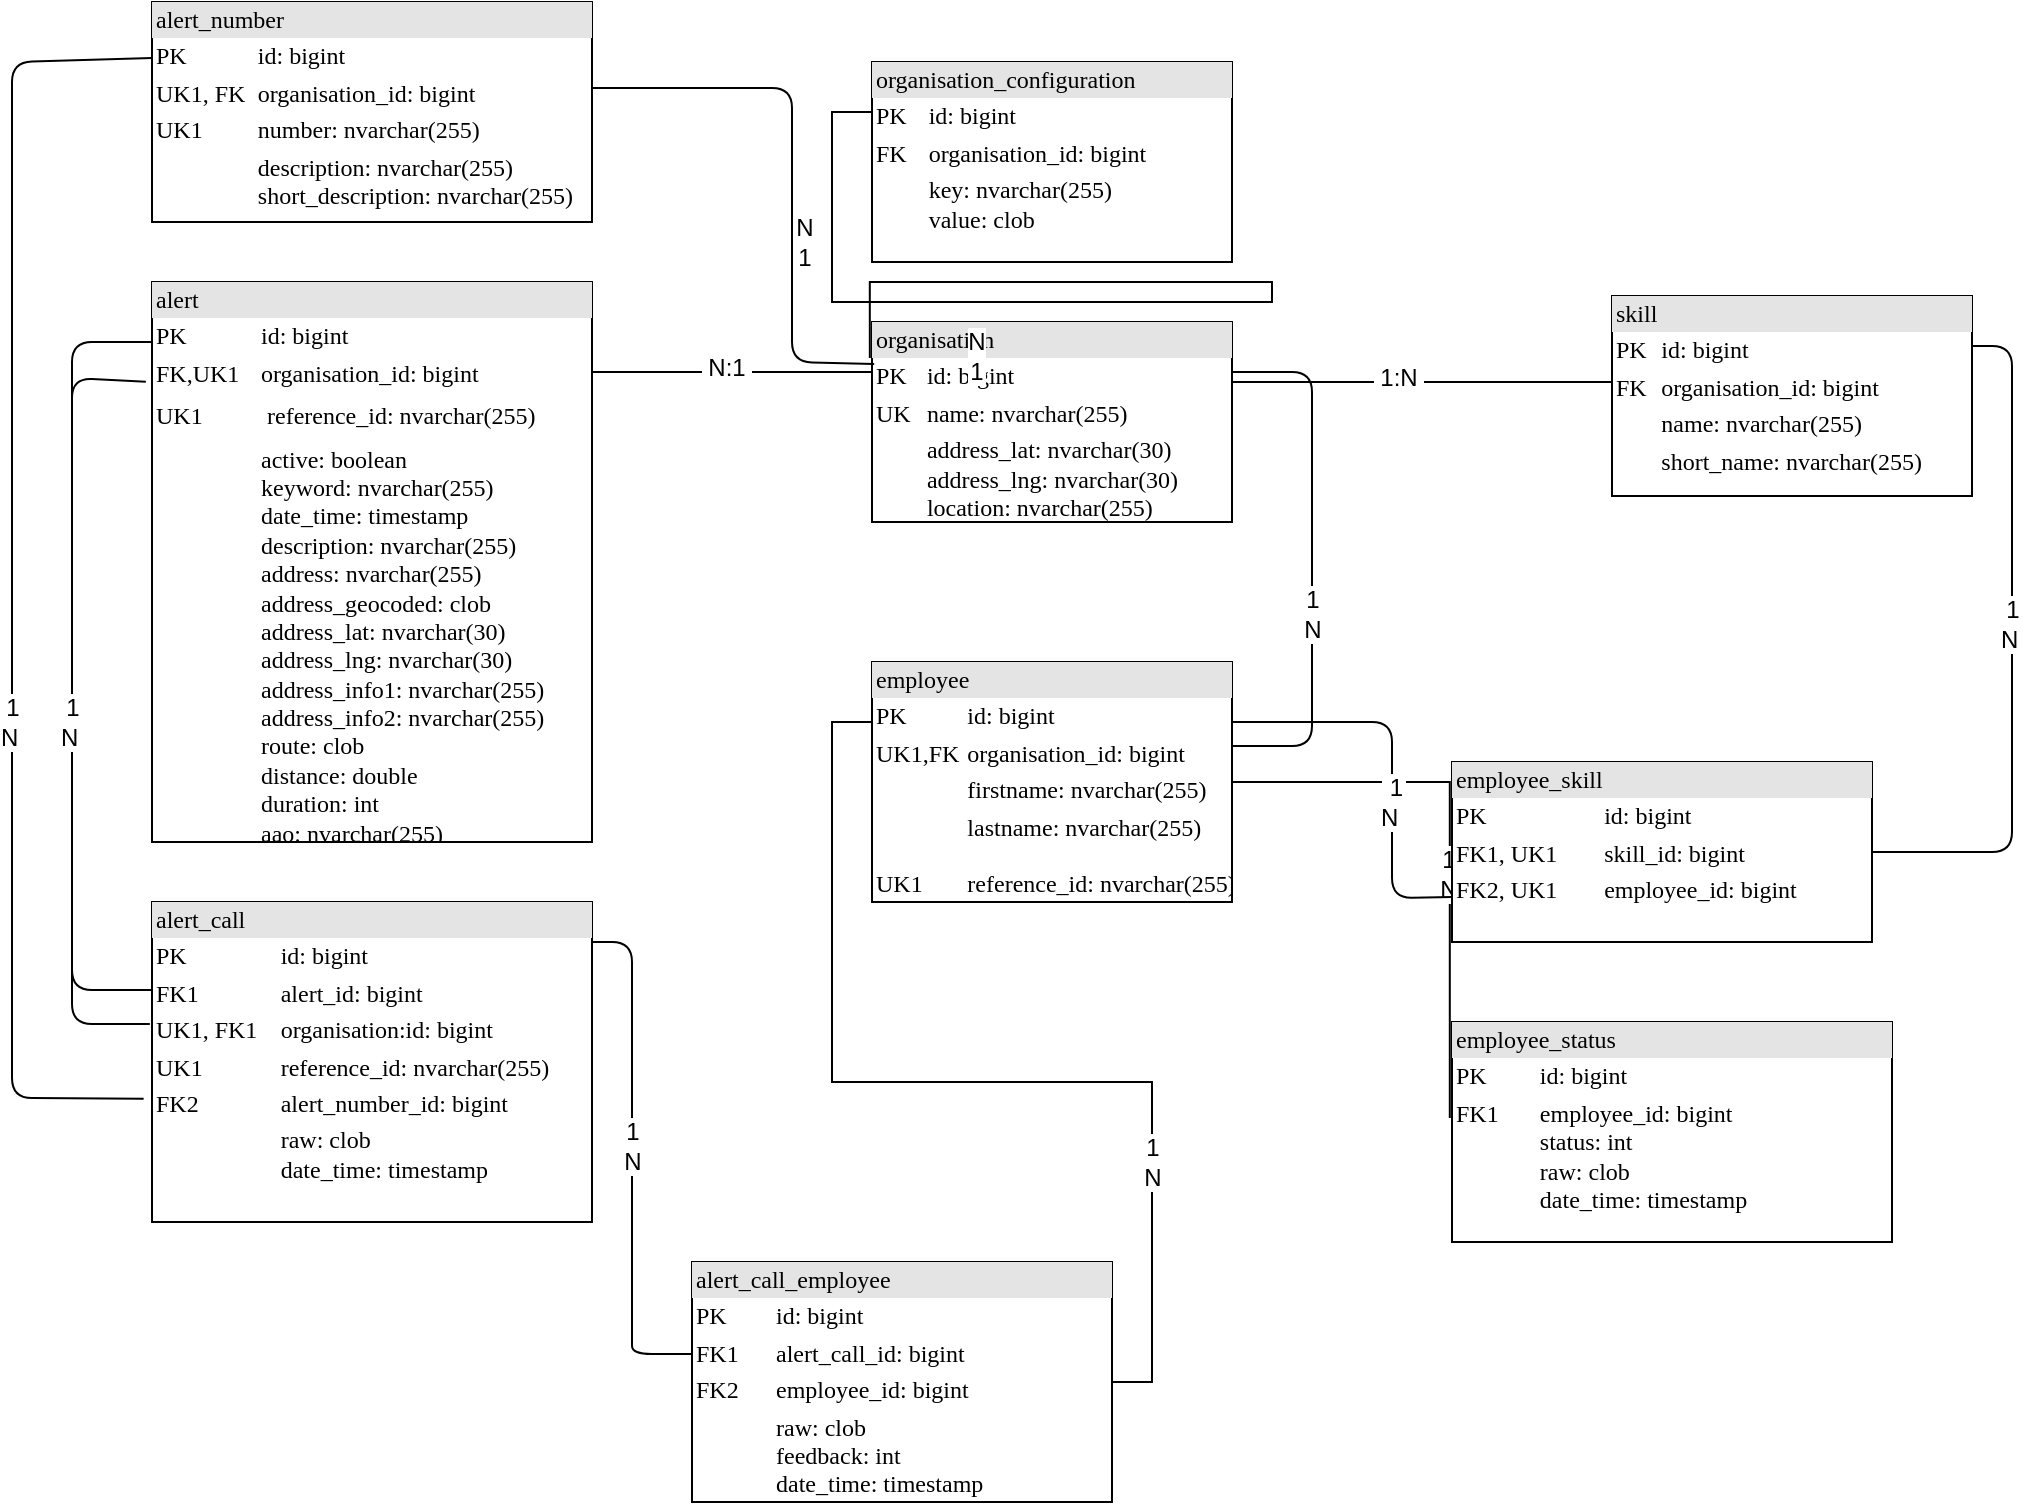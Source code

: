 <mxfile version="11.2.5" type="device" pages="1"><diagram name="Page-1" id="2ca16b54-16f6-2749-3443-fa8db7711227"><mxGraphModel dx="1020" dy="2042" grid="1" gridSize="10" guides="1" tooltips="1" connect="1" arrows="1" fold="1" page="1" pageScale="1" pageWidth="1100" pageHeight="850" background="#ffffff" math="0" shadow="0"><root><mxCell id="0"/><mxCell id="1" parent="0"/><mxCell id="2ed32ef02a7f4228-1" value="&lt;div style=&quot;box-sizing: border-box ; width: 100% ; background: #e4e4e4 ; padding: 2px&quot;&gt;alert&lt;/div&gt;&lt;table style=&quot;width: 100% ; font-size: 1em&quot; cellpadding=&quot;2&quot; cellspacing=&quot;0&quot;&gt;&lt;tbody&gt;&lt;tr&gt;&lt;td&gt;PK&lt;/td&gt;&lt;td&gt;id: bigint&lt;/td&gt;&lt;/tr&gt;&lt;tr&gt;&lt;td&gt;FK,UK1&lt;/td&gt;&lt;td&gt;organisation_id: bigint&lt;/td&gt;&lt;/tr&gt;&lt;tr&gt;&lt;td&gt;UK1&lt;/td&gt;&lt;td&gt;&lt;table&gt;&lt;tbody&gt;&lt;tr&gt;&lt;td&gt;reference_id: nvarchar(255)&lt;/td&gt;&lt;/tr&gt;&lt;/tbody&gt;&lt;/table&gt;&lt;/td&gt;&lt;/tr&gt;&lt;tr&gt;&lt;td&gt;&lt;/td&gt;&lt;td&gt;active: boolean&lt;br&gt;keyword: nvarchar(255)&lt;br&gt;date_time: timestamp&lt;br&gt;description: nvarchar(255)&lt;br&gt;address: nvarchar(255)&lt;br&gt;address_geocoded: clob&lt;br&gt;address_lat: nvarchar(30)&lt;br&gt;address_lng: nvarchar(30)&lt;br&gt;address_info1: nvarchar(255)&lt;br&gt;address_info2: nvarchar(255)&lt;br&gt;route: clob&lt;br&gt;distance: double&lt;br&gt;duration: int&lt;br&gt;aao: nvarchar(255)&lt;br&gt;&lt;br&gt;&lt;br&gt;&lt;br&gt;&lt;/td&gt;&lt;/tr&gt;&lt;/tbody&gt;&lt;/table&gt;" style="verticalAlign=top;align=left;overflow=fill;html=1;rounded=0;shadow=0;comic=0;labelBackgroundColor=none;strokeColor=#000000;strokeWidth=1;fillColor=#ffffff;fontFamily=Verdana;fontSize=12;fontColor=#000000;" parent="1" vertex="1"><mxGeometry x="120" y="70" width="220" height="280" as="geometry"/></mxCell><mxCell id="GwbSQcHrCiLMhPatv_Sz-1" value="&lt;div style=&quot;box-sizing: border-box ; width: 100% ; background: #e4e4e4 ; padding: 2px&quot;&gt;organisation&lt;/div&gt;&lt;table style=&quot;width: 100% ; font-size: 1em&quot; cellpadding=&quot;2&quot; cellspacing=&quot;0&quot;&gt;&lt;tbody&gt;&lt;tr&gt;&lt;td&gt;PK&lt;/td&gt;&lt;td&gt;id: bigint&lt;/td&gt;&lt;/tr&gt;&lt;tr&gt;&lt;td&gt;UK&lt;/td&gt;&lt;td&gt;name: nvarchar(255)&lt;/td&gt;&lt;/tr&gt;&lt;tr&gt;&lt;td&gt;&lt;/td&gt;&lt;td&gt;address_lat: nvarchar(30)&lt;br&gt;address_lng: nvarchar(30)&lt;br&gt;location: nvarchar(255)&lt;br&gt;&lt;br&gt;&lt;/td&gt;&lt;/tr&gt;&lt;/tbody&gt;&lt;/table&gt;" style="verticalAlign=top;align=left;overflow=fill;html=1;rounded=0;shadow=0;comic=0;labelBackgroundColor=none;strokeColor=#000000;strokeWidth=1;fillColor=#ffffff;fontFamily=Verdana;fontSize=12;fontColor=#000000;" parent="1" vertex="1"><mxGeometry x="480" y="90" width="180" height="100" as="geometry"/></mxCell><mxCell id="GwbSQcHrCiLMhPatv_Sz-2" value="" style="endArrow=none;html=1;entryX=0;entryY=0.25;entryDx=0;entryDy=0;" parent="1" target="GwbSQcHrCiLMhPatv_Sz-1" edge="1"><mxGeometry width="50" height="50" relative="1" as="geometry"><mxPoint x="340" y="115" as="sourcePoint"/><mxPoint x="170" y="350" as="targetPoint"/></mxGeometry></mxCell><mxCell id="GwbSQcHrCiLMhPatv_Sz-3" value="&amp;nbsp;N:1&amp;nbsp;" style="text;html=1;resizable=0;points=[];align=center;verticalAlign=middle;labelBackgroundColor=#ffffff;" parent="GwbSQcHrCiLMhPatv_Sz-2" vertex="1" connectable="0"><mxGeometry x="-0.356" y="2" relative="1" as="geometry"><mxPoint x="22" as="offset"/></mxGeometry></mxCell><mxCell id="GwbSQcHrCiLMhPatv_Sz-20" style="edgeStyle=orthogonalEdgeStyle;rounded=0;orthogonalLoop=1;jettySize=auto;html=1;endArrow=none;endFill=0;entryX=1;entryY=0.5;entryDx=0;entryDy=0;exitX=0;exitY=0.25;exitDx=0;exitDy=0;" parent="1" source="GwbSQcHrCiLMhPatv_Sz-4" target="GwbSQcHrCiLMhPatv_Sz-16" edge="1"><mxGeometry relative="1" as="geometry"><mxPoint x="680" y="640" as="targetPoint"/></mxGeometry></mxCell><mxCell id="GwbSQcHrCiLMhPatv_Sz-21" value="1&lt;br&gt;N&lt;br&gt;" style="text;html=1;resizable=0;points=[];align=center;verticalAlign=middle;labelBackgroundColor=#ffffff;" parent="GwbSQcHrCiLMhPatv_Sz-20" vertex="1" connectable="0"><mxGeometry x="0.729" y="2" relative="1" as="geometry"><mxPoint x="-2" y="-58" as="offset"/></mxGeometry></mxCell><mxCell id="OxnG5iULJfD0xrcr_AW4-2" style="edgeStyle=orthogonalEdgeStyle;rounded=0;orthogonalLoop=1;jettySize=auto;html=1;exitX=1;exitY=0.5;exitDx=0;exitDy=0;entryX=-0.005;entryY=0.436;entryDx=0;entryDy=0;endArrow=none;endFill=0;entryPerimeter=0;" edge="1" parent="1" source="GwbSQcHrCiLMhPatv_Sz-4" target="OxnG5iULJfD0xrcr_AW4-1"><mxGeometry relative="1" as="geometry"/></mxCell><mxCell id="OxnG5iULJfD0xrcr_AW4-3" value="1&lt;br&gt;N" style="text;html=1;resizable=0;points=[];align=center;verticalAlign=middle;labelBackgroundColor=#ffffff;" vertex="1" connectable="0" parent="OxnG5iULJfD0xrcr_AW4-2"><mxGeometry x="0.116" y="-1" relative="1" as="geometry"><mxPoint as="offset"/></mxGeometry></mxCell><mxCell id="GwbSQcHrCiLMhPatv_Sz-4" value="&lt;div style=&quot;box-sizing: border-box ; width: 100% ; background: #e4e4e4 ; padding: 2px&quot;&gt;employee&lt;/div&gt;&lt;table style=&quot;width: 100% ; font-size: 1em&quot; cellpadding=&quot;2&quot; cellspacing=&quot;0&quot;&gt;&lt;tbody&gt;&lt;tr&gt;&lt;td&gt;PK&lt;/td&gt;&lt;td&gt;id: bigint&lt;/td&gt;&lt;/tr&gt;&lt;tr&gt;&lt;td&gt;UK1,FK&lt;/td&gt;&lt;td&gt;organisation_id: bigint&lt;br&gt;&lt;/td&gt;&lt;/tr&gt;&lt;tr&gt;&lt;td&gt;&lt;br&gt;&lt;/td&gt;&lt;td&gt;firstname: nvarchar(255)&lt;/td&gt;&lt;/tr&gt;&lt;tr&gt;&lt;td&gt;UK1&lt;/td&gt;&lt;td&gt;lastname: nvarchar(255)&lt;br&gt;&lt;br&gt;reference_id: nvarchar(255)&lt;br&gt;&lt;br&gt;&lt;br&gt;&lt;/td&gt;&lt;/tr&gt;&lt;/tbody&gt;&lt;/table&gt;" style="verticalAlign=top;align=left;overflow=fill;html=1;rounded=0;shadow=0;comic=0;labelBackgroundColor=none;strokeColor=#000000;strokeWidth=1;fillColor=#ffffff;fontFamily=Verdana;fontSize=12;fontColor=#000000;" parent="1" vertex="1"><mxGeometry x="480" y="260" width="180" height="120" as="geometry"/></mxCell><mxCell id="GwbSQcHrCiLMhPatv_Sz-5" value="" style="endArrow=none;html=1;entryX=1;entryY=0.25;entryDx=0;entryDy=0;" parent="1" target="GwbSQcHrCiLMhPatv_Sz-1" edge="1"><mxGeometry width="50" height="50" relative="1" as="geometry"><mxPoint x="660" y="302" as="sourcePoint"/><mxPoint x="490" y="125" as="targetPoint"/><Array as="points"><mxPoint x="700" y="302"/><mxPoint x="700" y="115"/></Array></mxGeometry></mxCell><mxCell id="GwbSQcHrCiLMhPatv_Sz-6" value="1&lt;br&gt;N&lt;br&gt;" style="text;html=1;resizable=0;points=[];align=center;verticalAlign=middle;labelBackgroundColor=#ffffff;" parent="GwbSQcHrCiLMhPatv_Sz-5" vertex="1" connectable="0"><mxGeometry x="-0.356" y="2" relative="1" as="geometry"><mxPoint x="2" y="-20.5" as="offset"/></mxGeometry></mxCell><mxCell id="GwbSQcHrCiLMhPatv_Sz-8" value="&lt;div style=&quot;box-sizing: border-box ; width: 100% ; background: #e4e4e4 ; padding: 2px&quot;&gt;skill&lt;/div&gt;&lt;table style=&quot;width: 100% ; font-size: 1em&quot; cellpadding=&quot;2&quot; cellspacing=&quot;0&quot;&gt;&lt;tbody&gt;&lt;tr&gt;&lt;td&gt;PK&lt;/td&gt;&lt;td&gt;id: bigint&lt;/td&gt;&lt;/tr&gt;&lt;tr&gt;&lt;td&gt;FK&lt;/td&gt;&lt;td&gt;organisation_id: bigint&lt;br&gt;&lt;/td&gt;&lt;/tr&gt;&lt;tr&gt;&lt;td&gt;&lt;br&gt;&lt;/td&gt;&lt;td&gt;name: nvarchar(255)&lt;/td&gt;&lt;/tr&gt;&lt;tr&gt;&lt;td&gt;&lt;/td&gt;&lt;td&gt;short_name: nvarchar(255)&lt;br&gt;&lt;br&gt;&lt;br&gt;&lt;/td&gt;&lt;/tr&gt;&lt;/tbody&gt;&lt;/table&gt;" style="verticalAlign=top;align=left;overflow=fill;html=1;rounded=0;shadow=0;comic=0;labelBackgroundColor=none;strokeColor=#000000;strokeWidth=1;fillColor=#ffffff;fontFamily=Verdana;fontSize=12;fontColor=#000000;" parent="1" vertex="1"><mxGeometry x="850" y="77" width="180" height="100" as="geometry"/></mxCell><mxCell id="GwbSQcHrCiLMhPatv_Sz-9" value="" style="endArrow=none;html=1;entryX=0;entryY=0.43;entryDx=0;entryDy=0;entryPerimeter=0;" parent="1" target="GwbSQcHrCiLMhPatv_Sz-8" edge="1"><mxGeometry width="50" height="50" relative="1" as="geometry"><mxPoint x="660" y="120" as="sourcePoint"/><mxPoint x="840" y="120" as="targetPoint"/></mxGeometry></mxCell><mxCell id="GwbSQcHrCiLMhPatv_Sz-10" value="&amp;nbsp;1:N&amp;nbsp;" style="text;html=1;resizable=0;points=[];align=center;verticalAlign=middle;labelBackgroundColor=#ffffff;" parent="GwbSQcHrCiLMhPatv_Sz-9" vertex="1" connectable="0"><mxGeometry x="-0.356" y="2" relative="1" as="geometry"><mxPoint x="22" as="offset"/></mxGeometry></mxCell><mxCell id="GwbSQcHrCiLMhPatv_Sz-11" value="&lt;div style=&quot;box-sizing: border-box ; width: 100% ; background: #e4e4e4 ; padding: 2px&quot;&gt;alert_call&lt;/div&gt;&lt;table style=&quot;width: 100% ; font-size: 1em&quot; cellpadding=&quot;2&quot; cellspacing=&quot;0&quot;&gt;&lt;tbody&gt;&lt;tr&gt;&lt;td&gt;PK&lt;/td&gt;&lt;td&gt;id: bigint&lt;/td&gt;&lt;/tr&gt;&lt;tr&gt;&lt;td&gt;FK1&lt;br&gt;&lt;/td&gt;&lt;td&gt;alert_id: bigint&lt;/td&gt;&lt;/tr&gt;&lt;tr&gt;&lt;td&gt;UK1, FK1&lt;/td&gt;&lt;td&gt;organisation:id: bigint&lt;/td&gt;&lt;/tr&gt;&lt;tr&gt;&lt;td&gt;UK1&lt;/td&gt;&lt;td&gt;reference_id: nvarchar(255)&lt;br&gt;&lt;/td&gt;&lt;/tr&gt;&lt;tr&gt;&lt;td&gt;FK2&lt;/td&gt;&lt;td&gt;alert_number_id: bigint&lt;br&gt;&lt;/td&gt;&lt;/tr&gt;&lt;tr&gt;&lt;td&gt;&lt;/td&gt;&lt;td&gt;raw: clob&lt;br&gt;date_time: timestamp&lt;br&gt;&lt;br&gt;&lt;br&gt;&lt;/td&gt;&lt;/tr&gt;&lt;/tbody&gt;&lt;/table&gt;" style="verticalAlign=top;align=left;overflow=fill;html=1;rounded=0;shadow=0;comic=0;labelBackgroundColor=none;strokeColor=#000000;strokeWidth=1;fillColor=#ffffff;fontFamily=Verdana;fontSize=12;fontColor=#000000;" parent="1" vertex="1"><mxGeometry x="120" y="380" width="220" height="160" as="geometry"/></mxCell><mxCell id="GwbSQcHrCiLMhPatv_Sz-12" value="" style="endArrow=none;html=1;" parent="1" edge="1"><mxGeometry width="50" height="50" relative="1" as="geometry"><mxPoint x="120" y="424" as="sourcePoint"/><mxPoint x="120" y="100" as="targetPoint"/><Array as="points"><mxPoint x="80" y="424"/><mxPoint x="80" y="100"/></Array></mxGeometry></mxCell><mxCell id="GwbSQcHrCiLMhPatv_Sz-13" value="1&lt;br&gt;N&amp;nbsp;" style="text;html=1;resizable=0;points=[];align=center;verticalAlign=middle;labelBackgroundColor=#ffffff;" parent="GwbSQcHrCiLMhPatv_Sz-12" vertex="1" connectable="0"><mxGeometry x="-0.356" y="2" relative="1" as="geometry"><mxPoint x="2" y="-44" as="offset"/></mxGeometry></mxCell><mxCell id="GwbSQcHrCiLMhPatv_Sz-16" value="&lt;div style=&quot;box-sizing: border-box ; width: 100% ; background: #e4e4e4 ; padding: 2px&quot;&gt;alert_call_employee&lt;/div&gt;&lt;table style=&quot;width: 100% ; font-size: 1em&quot; cellpadding=&quot;2&quot; cellspacing=&quot;0&quot;&gt;&lt;tbody&gt;&lt;tr&gt;&lt;td&gt;PK&lt;/td&gt;&lt;td&gt;id: bigint&lt;/td&gt;&lt;/tr&gt;&lt;tr&gt;&lt;td&gt;FK1&lt;br&gt;&lt;/td&gt;&lt;td&gt;alert_call_id: bigint&lt;/td&gt;&lt;/tr&gt;&lt;tr&gt;&lt;td&gt;FK2&lt;/td&gt;&lt;td&gt;employee_id: bigint&lt;br&gt;&lt;/td&gt;&lt;/tr&gt;&lt;tr&gt;&lt;td&gt;&lt;/td&gt;&lt;td&gt;raw: clob&lt;br&gt;feedback: int&lt;br&gt;date_time: timestamp&lt;br&gt;&lt;br&gt;&lt;br&gt;&lt;/td&gt;&lt;/tr&gt;&lt;/tbody&gt;&lt;/table&gt;" style="verticalAlign=top;align=left;overflow=fill;html=1;rounded=0;shadow=0;comic=0;labelBackgroundColor=none;strokeColor=#000000;strokeWidth=1;fillColor=#ffffff;fontFamily=Verdana;fontSize=12;fontColor=#000000;" parent="1" vertex="1"><mxGeometry x="390" y="560" width="210" height="120" as="geometry"/></mxCell><mxCell id="GwbSQcHrCiLMhPatv_Sz-17" value="" style="endArrow=none;html=1;entryX=0;entryY=0.383;entryDx=0;entryDy=0;entryPerimeter=0;" parent="1" target="GwbSQcHrCiLMhPatv_Sz-16" edge="1"><mxGeometry width="50" height="50" relative="1" as="geometry"><mxPoint x="340" y="400" as="sourcePoint"/><mxPoint x="360" y="580" as="targetPoint"/><Array as="points"><mxPoint x="360" y="400"/><mxPoint x="360" y="590"/><mxPoint x="360" y="606"/></Array></mxGeometry></mxCell><mxCell id="GwbSQcHrCiLMhPatv_Sz-18" value="1&lt;br&gt;N&lt;br&gt;" style="text;html=1;resizable=0;points=[];align=center;verticalAlign=middle;labelBackgroundColor=#ffffff;" parent="GwbSQcHrCiLMhPatv_Sz-17" vertex="1" connectable="0"><mxGeometry x="-0.356" y="2" relative="1" as="geometry"><mxPoint x="-2" y="39" as="offset"/></mxGeometry></mxCell><mxCell id="GwbSQcHrCiLMhPatv_Sz-22" value="&lt;div style=&quot;box-sizing: border-box ; width: 100% ; background: #e4e4e4 ; padding: 2px&quot;&gt;employee_skill&lt;/div&gt;&lt;table style=&quot;width: 100% ; font-size: 1em&quot; cellpadding=&quot;2&quot; cellspacing=&quot;0&quot;&gt;&lt;tbody&gt;&lt;tr&gt;&lt;td&gt;PK&lt;/td&gt;&lt;td&gt;id: bigint&lt;/td&gt;&lt;/tr&gt;&lt;tr&gt;&lt;td&gt;FK1, UK1&lt;br&gt;&lt;/td&gt;&lt;td&gt;skill_id: bigint&lt;/td&gt;&lt;/tr&gt;&lt;tr&gt;&lt;td&gt;FK2, UK1&lt;/td&gt;&lt;td&gt;employee_id: bigint&lt;br&gt;&lt;/td&gt;&lt;/tr&gt;&lt;tr&gt;&lt;td&gt;&lt;/td&gt;&lt;td&gt;&lt;br&gt;&lt;br&gt;&lt;br&gt;&lt;/td&gt;&lt;/tr&gt;&lt;/tbody&gt;&lt;/table&gt;" style="verticalAlign=top;align=left;overflow=fill;html=1;rounded=0;shadow=0;comic=0;labelBackgroundColor=none;strokeColor=#000000;strokeWidth=1;fillColor=#ffffff;fontFamily=Verdana;fontSize=12;fontColor=#000000;" parent="1" vertex="1"><mxGeometry x="770" y="310" width="210" height="90" as="geometry"/></mxCell><mxCell id="GwbSQcHrCiLMhPatv_Sz-23" value="" style="endArrow=none;html=1;entryX=1;entryY=0.25;entryDx=0;entryDy=0;exitX=1;exitY=0.5;exitDx=0;exitDy=0;" parent="1" source="GwbSQcHrCiLMhPatv_Sz-22" target="GwbSQcHrCiLMhPatv_Sz-8" edge="1"><mxGeometry width="50" height="50" relative="1" as="geometry"><mxPoint x="1040" y="270" as="sourcePoint"/><mxPoint x="970" y="189.5" as="targetPoint"/><Array as="points"><mxPoint x="1050" y="355"/><mxPoint x="1050" y="102"/></Array></mxGeometry></mxCell><mxCell id="GwbSQcHrCiLMhPatv_Sz-24" value="1&lt;br&gt;N&amp;nbsp;" style="text;html=1;resizable=0;points=[];align=center;verticalAlign=middle;labelBackgroundColor=#ffffff;" parent="GwbSQcHrCiLMhPatv_Sz-23" vertex="1" connectable="0"><mxGeometry x="-0.356" y="2" relative="1" as="geometry"><mxPoint x="2" y="-74" as="offset"/></mxGeometry></mxCell><mxCell id="GwbSQcHrCiLMhPatv_Sz-26" value="" style="endArrow=none;html=1;entryX=0;entryY=0.75;entryDx=0;entryDy=0;" parent="1" target="GwbSQcHrCiLMhPatv_Sz-22" edge="1"><mxGeometry width="50" height="50" relative="1" as="geometry"><mxPoint x="660" y="290" as="sourcePoint"/><mxPoint x="769" y="330" as="targetPoint"/><Array as="points"><mxPoint x="740" y="290"/><mxPoint x="740" y="330"/><mxPoint x="740" y="378"/></Array></mxGeometry></mxCell><mxCell id="GwbSQcHrCiLMhPatv_Sz-27" value="&amp;nbsp;1&lt;br&gt;N&amp;nbsp;" style="text;html=1;resizable=0;points=[];align=center;verticalAlign=middle;labelBackgroundColor=#ffffff;" parent="GwbSQcHrCiLMhPatv_Sz-26" vertex="1" connectable="0"><mxGeometry x="-0.356" y="2" relative="1" as="geometry"><mxPoint x="16" y="42" as="offset"/></mxGeometry></mxCell><mxCell id="GwbSQcHrCiLMhPatv_Sz-28" value="&lt;div style=&quot;box-sizing: border-box ; width: 100% ; background: #e4e4e4 ; padding: 2px&quot;&gt;alert_number&lt;/div&gt;&lt;table style=&quot;width: 100% ; font-size: 1em&quot; cellpadding=&quot;2&quot; cellspacing=&quot;0&quot;&gt;&lt;tbody&gt;&lt;tr&gt;&lt;td&gt;PK&lt;/td&gt;&lt;td&gt;id: bigint&lt;/td&gt;&lt;/tr&gt;&lt;tr&gt;&lt;td&gt;UK1, FK&lt;/td&gt;&lt;td&gt;organisation_id: bigint&lt;br&gt;&lt;/td&gt;&lt;/tr&gt;&lt;tr&gt;&lt;td&gt;UK1&lt;/td&gt;&lt;td&gt;number: nvarchar(255)&lt;/td&gt;&lt;/tr&gt;&lt;tr&gt;&lt;td&gt;&lt;/td&gt;&lt;td&gt;description: nvarchar(255)&lt;br&gt;short_description: nvarchar(255)&lt;br&gt;&lt;br&gt;&lt;br&gt;&lt;/td&gt;&lt;/tr&gt;&lt;/tbody&gt;&lt;/table&gt;" style="verticalAlign=top;align=left;overflow=fill;html=1;rounded=0;shadow=0;comic=0;labelBackgroundColor=none;strokeColor=#000000;strokeWidth=1;fillColor=#ffffff;fontFamily=Verdana;fontSize=12;fontColor=#000000;" parent="1" vertex="1"><mxGeometry x="120" y="-70" width="220" height="110" as="geometry"/></mxCell><mxCell id="GwbSQcHrCiLMhPatv_Sz-29" value="" style="endArrow=none;html=1;entryX=0.006;entryY=0.21;entryDx=0;entryDy=0;entryPerimeter=0;" parent="1" target="GwbSQcHrCiLMhPatv_Sz-1" edge="1"><mxGeometry width="50" height="50" relative="1" as="geometry"><mxPoint x="340" y="-27" as="sourcePoint"/><mxPoint x="490" y="125" as="targetPoint"/><Array as="points"><mxPoint x="440" y="-27"/><mxPoint x="440" y="110"/></Array></mxGeometry></mxCell><mxCell id="GwbSQcHrCiLMhPatv_Sz-30" value="N&lt;br&gt;1&lt;br&gt;" style="text;html=1;resizable=0;points=[];align=center;verticalAlign=middle;labelBackgroundColor=#ffffff;" parent="GwbSQcHrCiLMhPatv_Sz-29" vertex="1" connectable="0"><mxGeometry x="-0.356" y="2" relative="1" as="geometry"><mxPoint x="16" y="79" as="offset"/></mxGeometry></mxCell><mxCell id="GwbSQcHrCiLMhPatv_Sz-31" value="" style="endArrow=none;html=1;exitX=-0.019;exitY=0.615;exitDx=0;exitDy=0;exitPerimeter=0;" parent="1" source="GwbSQcHrCiLMhPatv_Sz-11" edge="1"><mxGeometry width="50" height="50" relative="1" as="geometry"><mxPoint x="130" y="434" as="sourcePoint"/><mxPoint x="120" y="-42" as="targetPoint"/><Array as="points"><mxPoint x="50" y="478"/><mxPoint x="50" y="-40"/></Array></mxGeometry></mxCell><mxCell id="GwbSQcHrCiLMhPatv_Sz-32" value="1&lt;br&gt;N&amp;nbsp;" style="text;html=1;resizable=0;points=[];align=center;verticalAlign=middle;labelBackgroundColor=#ffffff;" parent="GwbSQcHrCiLMhPatv_Sz-31" vertex="1" connectable="0"><mxGeometry x="-0.356" y="2" relative="1" as="geometry"><mxPoint x="2" y="-44" as="offset"/></mxGeometry></mxCell><mxCell id="9KIkuHnteDaCb5yYY_4N-1" value="" style="endArrow=none;html=1;entryX=-0.005;entryY=0.381;entryDx=0;entryDy=0;entryPerimeter=0;" parent="1" target="GwbSQcHrCiLMhPatv_Sz-11" edge="1"><mxGeometry width="50" height="50" relative="1" as="geometry"><mxPoint x="80" y="400" as="sourcePoint"/><mxPoint x="100" y="700" as="targetPoint"/><Array as="points"><mxPoint x="80" y="441"/></Array></mxGeometry></mxCell><mxCell id="9KIkuHnteDaCb5yYY_4N-3" value="" style="endArrow=none;html=1;entryX=-0.014;entryY=0.178;entryDx=0;entryDy=0;entryPerimeter=0;" parent="1" target="2ed32ef02a7f4228-1" edge="1"><mxGeometry width="50" height="50" relative="1" as="geometry"><mxPoint x="80" y="140" as="sourcePoint"/><mxPoint x="90" y="780" as="targetPoint"/><Array as="points"><mxPoint x="80" y="118"/></Array></mxGeometry></mxCell><mxCell id="OxnG5iULJfD0xrcr_AW4-1" value="&lt;div style=&quot;box-sizing: border-box ; width: 100% ; background: #e4e4e4 ; padding: 2px&quot;&gt;employee_status&lt;/div&gt;&lt;table style=&quot;width: 100% ; font-size: 1em&quot; cellpadding=&quot;2&quot; cellspacing=&quot;0&quot;&gt;&lt;tbody&gt;&lt;tr&gt;&lt;td&gt;PK&lt;/td&gt;&lt;td&gt;id: bigint&lt;/td&gt;&lt;/tr&gt;&lt;tr&gt;&lt;td&gt;FK1&lt;br&gt;&lt;br&gt;&lt;br&gt;&lt;br&gt;&lt;br&gt;&lt;/td&gt;&lt;td&gt;employee_id: bigint&lt;br&gt;status: int&lt;br&gt;raw: clob&lt;br&gt;date_time: timestamp&lt;br&gt;&lt;br&gt;&lt;/td&gt;&lt;/tr&gt;&lt;tr&gt;&lt;td&gt;&lt;/td&gt;&lt;td&gt;&lt;br&gt;&lt;br&gt;&lt;br&gt;&lt;/td&gt;&lt;/tr&gt;&lt;/tbody&gt;&lt;/table&gt;" style="verticalAlign=top;align=left;overflow=fill;html=1;rounded=0;shadow=0;comic=0;labelBackgroundColor=none;strokeColor=#000000;strokeWidth=1;fillColor=#ffffff;fontFamily=Verdana;fontSize=12;fontColor=#000000;" vertex="1" parent="1"><mxGeometry x="770" y="440" width="220" height="110" as="geometry"/></mxCell><mxCell id="OxnG5iULJfD0xrcr_AW4-5" style="edgeStyle=orthogonalEdgeStyle;rounded=0;orthogonalLoop=1;jettySize=auto;html=1;exitX=0;exitY=0.25;exitDx=0;exitDy=0;entryX=-0.006;entryY=0.18;entryDx=0;entryDy=0;entryPerimeter=0;endArrow=none;endFill=0;" edge="1" parent="1" source="OxnG5iULJfD0xrcr_AW4-4" target="GwbSQcHrCiLMhPatv_Sz-1"><mxGeometry relative="1" as="geometry"/></mxCell><mxCell id="OxnG5iULJfD0xrcr_AW4-6" value="N&lt;br&gt;1" style="text;html=1;resizable=0;points=[];align=center;verticalAlign=middle;labelBackgroundColor=#ffffff;" vertex="1" connectable="0" parent="OxnG5iULJfD0xrcr_AW4-5"><mxGeometry x="-0.37" y="-3" relative="1" as="geometry"><mxPoint x="3" y="24" as="offset"/></mxGeometry></mxCell><mxCell id="OxnG5iULJfD0xrcr_AW4-4" value="&lt;div style=&quot;box-sizing: border-box ; width: 100% ; background: #e4e4e4 ; padding: 2px&quot;&gt;organisation_configuration&lt;/div&gt;&lt;table style=&quot;width: 100% ; font-size: 1em&quot; cellpadding=&quot;2&quot; cellspacing=&quot;0&quot;&gt;&lt;tbody&gt;&lt;tr&gt;&lt;td&gt;PK&lt;/td&gt;&lt;td&gt;id: bigint&lt;/td&gt;&lt;/tr&gt;&lt;tr&gt;&lt;td&gt;FK&lt;/td&gt;&lt;td&gt;organisation_id: bigint&lt;br&gt;&lt;/td&gt;&lt;/tr&gt;&lt;tr&gt;&lt;td&gt;&lt;/td&gt;&lt;td&gt;key: nvarchar(255)&lt;br&gt;value: clob&lt;br&gt;&lt;br&gt;&lt;/td&gt;&lt;/tr&gt;&lt;/tbody&gt;&lt;/table&gt;" style="verticalAlign=top;align=left;overflow=fill;html=1;rounded=0;shadow=0;comic=0;labelBackgroundColor=none;strokeColor=#000000;strokeWidth=1;fillColor=#ffffff;fontFamily=Verdana;fontSize=12;fontColor=#000000;" vertex="1" parent="1"><mxGeometry x="480" y="-40" width="180" height="100" as="geometry"/></mxCell></root></mxGraphModel></diagram></mxfile>